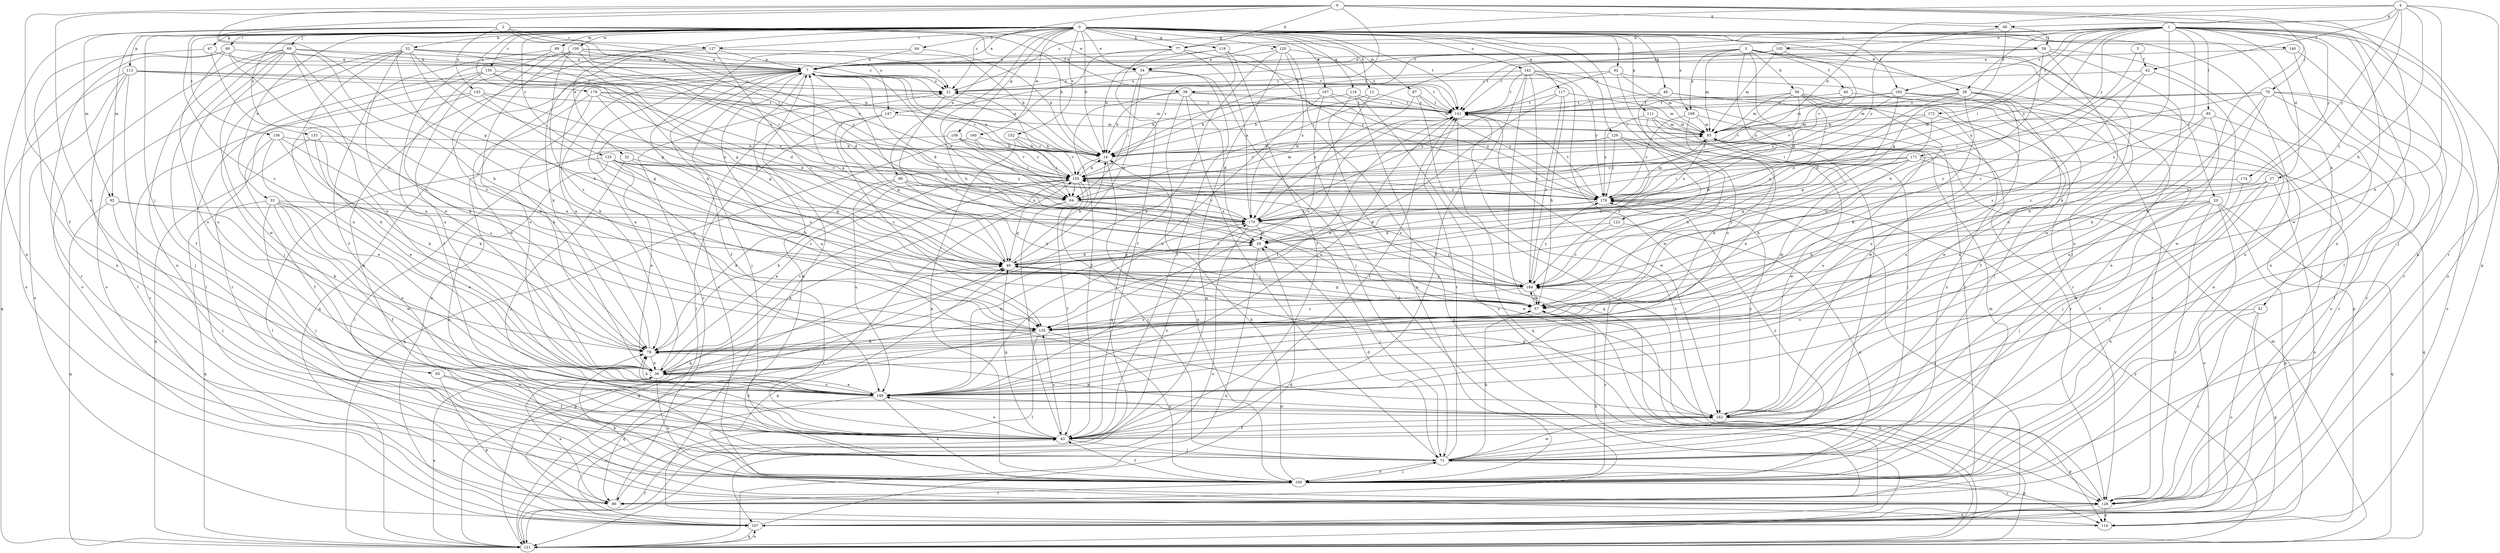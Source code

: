 strict digraph  {
0;
1;
2;
3;
4;
5;
6;
7;
12;
14;
20;
21;
26;
27;
29;
32;
33;
34;
36;
39;
40;
42;
43;
46;
47;
48;
49;
51;
52;
56;
57;
59;
60;
62;
64;
65;
69;
70;
71;
77;
78;
84;
85;
86;
87;
89;
92;
93;
99;
100;
102;
107;
109;
111;
113;
114;
116;
117;
119;
120;
121;
122;
125;
127;
128;
129;
133;
135;
136;
140;
141;
142;
143;
147;
149;
150;
152;
155;
159;
160;
162;
167;
168;
170;
171;
172;
174;
176;
178;
183;
184;
0 -> 7  [label=a];
0 -> 12  [label=b];
0 -> 14  [label=b];
0 -> 26  [label=d];
0 -> 32  [label=e];
0 -> 33  [label=e];
0 -> 34  [label=e];
0 -> 46  [label=g];
0 -> 51  [label=h];
0 -> 52  [label=h];
0 -> 59  [label=i];
0 -> 60  [label=i];
0 -> 62  [label=i];
0 -> 65  [label=j];
0 -> 69  [label=j];
0 -> 77  [label=k];
0 -> 84  [label=l];
0 -> 87  [label=m];
0 -> 89  [label=m];
0 -> 92  [label=m];
0 -> 99  [label=n];
0 -> 100  [label=n];
0 -> 109  [label=p];
0 -> 111  [label=p];
0 -> 113  [label=p];
0 -> 116  [label=q];
0 -> 117  [label=q];
0 -> 119  [label=q];
0 -> 120  [label=q];
0 -> 122  [label=r];
0 -> 125  [label=r];
0 -> 127  [label=r];
0 -> 129  [label=s];
0 -> 133  [label=s];
0 -> 135  [label=s];
0 -> 136  [label=t];
0 -> 140  [label=t];
0 -> 141  [label=t];
0 -> 142  [label=u];
0 -> 150  [label=v];
0 -> 152  [label=v];
0 -> 155  [label=v];
0 -> 159  [label=w];
0 -> 160  [label=w];
0 -> 167  [label=x];
0 -> 168  [label=x];
0 -> 178  [label=z];
0 -> 183  [label=z];
1 -> 26  [label=d];
1 -> 27  [label=d];
1 -> 34  [label=e];
1 -> 39  [label=f];
1 -> 64  [label=i];
1 -> 70  [label=j];
1 -> 71  [label=j];
1 -> 77  [label=k];
1 -> 85  [label=l];
1 -> 86  [label=l];
1 -> 100  [label=n];
1 -> 102  [label=o];
1 -> 107  [label=o];
1 -> 135  [label=s];
1 -> 162  [label=w];
1 -> 171  [label=y];
1 -> 172  [label=y];
1 -> 174  [label=y];
1 -> 176  [label=y];
1 -> 183  [label=z];
1 -> 184  [label=z];
2 -> 14  [label=b];
2 -> 34  [label=e];
2 -> 39  [label=f];
2 -> 47  [label=g];
2 -> 92  [label=m];
2 -> 100  [label=n];
2 -> 127  [label=r];
2 -> 143  [label=u];
2 -> 147  [label=u];
2 -> 176  [label=y];
3 -> 20  [label=c];
3 -> 29  [label=d];
3 -> 34  [label=e];
3 -> 40  [label=f];
3 -> 56  [label=h];
3 -> 64  [label=i];
3 -> 71  [label=j];
3 -> 93  [label=m];
3 -> 100  [label=n];
3 -> 147  [label=u];
3 -> 168  [label=x];
3 -> 170  [label=x];
4 -> 14  [label=b];
4 -> 21  [label=c];
4 -> 36  [label=e];
4 -> 42  [label=f];
4 -> 48  [label=g];
4 -> 57  [label=h];
4 -> 128  [label=r];
4 -> 176  [label=y];
4 -> 184  [label=z];
5 -> 42  [label=f];
5 -> 170  [label=x];
6 -> 14  [label=b];
6 -> 21  [label=c];
6 -> 43  [label=f];
6 -> 48  [label=g];
6 -> 49  [label=g];
6 -> 64  [label=i];
6 -> 77  [label=k];
6 -> 100  [label=n];
6 -> 114  [label=p];
6 -> 149  [label=u];
6 -> 162  [label=w];
7 -> 21  [label=c];
7 -> 29  [label=d];
7 -> 43  [label=f];
7 -> 71  [label=j];
7 -> 78  [label=k];
7 -> 100  [label=n];
7 -> 121  [label=q];
7 -> 141  [label=t];
7 -> 149  [label=u];
7 -> 155  [label=v];
7 -> 170  [label=x];
7 -> 184  [label=z];
12 -> 14  [label=b];
12 -> 135  [label=s];
12 -> 141  [label=t];
14 -> 7  [label=a];
14 -> 100  [label=n];
14 -> 155  [label=v];
20 -> 57  [label=h];
20 -> 71  [label=j];
20 -> 100  [label=n];
20 -> 107  [label=o];
20 -> 114  [label=p];
20 -> 121  [label=q];
20 -> 128  [label=r];
20 -> 170  [label=x];
21 -> 141  [label=t];
21 -> 184  [label=z];
26 -> 29  [label=d];
26 -> 43  [label=f];
26 -> 78  [label=k];
26 -> 141  [label=t];
26 -> 149  [label=u];
26 -> 162  [label=w];
26 -> 176  [label=y];
27 -> 43  [label=f];
27 -> 71  [label=j];
27 -> 107  [label=o];
27 -> 135  [label=s];
27 -> 176  [label=y];
29 -> 49  [label=g];
29 -> 121  [label=q];
32 -> 71  [label=j];
32 -> 135  [label=s];
32 -> 155  [label=v];
33 -> 36  [label=e];
33 -> 43  [label=f];
33 -> 71  [label=j];
33 -> 121  [label=q];
33 -> 149  [label=u];
33 -> 162  [label=w];
33 -> 170  [label=x];
34 -> 21  [label=c];
34 -> 43  [label=f];
34 -> 49  [label=g];
34 -> 64  [label=i];
34 -> 71  [label=j];
36 -> 7  [label=a];
36 -> 93  [label=m];
36 -> 100  [label=n];
36 -> 141  [label=t];
36 -> 149  [label=u];
36 -> 155  [label=v];
39 -> 14  [label=b];
39 -> 29  [label=d];
39 -> 43  [label=f];
39 -> 71  [label=j];
39 -> 93  [label=m];
39 -> 121  [label=q];
39 -> 141  [label=t];
40 -> 128  [label=r];
40 -> 141  [label=t];
40 -> 155  [label=v];
42 -> 21  [label=c];
42 -> 135  [label=s];
42 -> 162  [label=w];
42 -> 184  [label=z];
43 -> 49  [label=g];
43 -> 71  [label=j];
43 -> 78  [label=k];
43 -> 135  [label=s];
43 -> 141  [label=t];
43 -> 149  [label=u];
43 -> 170  [label=x];
46 -> 100  [label=n];
46 -> 114  [label=p];
46 -> 141  [label=t];
46 -> 184  [label=z];
47 -> 7  [label=a];
47 -> 100  [label=n];
47 -> 184  [label=z];
48 -> 49  [label=g];
48 -> 176  [label=y];
48 -> 59  [label=l];
49 -> 7  [label=a];
49 -> 14  [label=b];
49 -> 29  [label=d];
49 -> 184  [label=z];
51 -> 107  [label=o];
51 -> 114  [label=p];
51 -> 128  [label=r];
51 -> 135  [label=s];
52 -> 7  [label=a];
52 -> 21  [label=c];
52 -> 36  [label=e];
52 -> 49  [label=g];
52 -> 57  [label=h];
52 -> 64  [label=i];
52 -> 71  [label=j];
52 -> 107  [label=o];
52 -> 135  [label=s];
52 -> 149  [label=u];
56 -> 49  [label=g];
56 -> 64  [label=i];
56 -> 71  [label=j];
56 -> 93  [label=m];
56 -> 135  [label=s];
56 -> 141  [label=t];
56 -> 155  [label=v];
56 -> 162  [label=w];
57 -> 49  [label=g];
57 -> 135  [label=s];
57 -> 184  [label=z];
59 -> 7  [label=a];
59 -> 57  [label=h];
59 -> 78  [label=k];
59 -> 128  [label=r];
59 -> 141  [label=t];
59 -> 162  [label=w];
60 -> 7  [label=a];
60 -> 107  [label=o];
60 -> 128  [label=r];
60 -> 135  [label=s];
60 -> 149  [label=u];
60 -> 176  [label=y];
62 -> 21  [label=c];
62 -> 86  [label=l];
62 -> 128  [label=r];
62 -> 149  [label=u];
62 -> 170  [label=x];
64 -> 43  [label=f];
64 -> 49  [label=g];
64 -> 162  [label=w];
64 -> 170  [label=x];
65 -> 43  [label=f];
65 -> 114  [label=p];
65 -> 149  [label=u];
69 -> 7  [label=a];
69 -> 14  [label=b];
69 -> 36  [label=e];
69 -> 43  [label=f];
69 -> 57  [label=h];
69 -> 100  [label=n];
69 -> 107  [label=o];
69 -> 135  [label=s];
69 -> 149  [label=u];
69 -> 162  [label=w];
70 -> 64  [label=i];
70 -> 78  [label=k];
70 -> 86  [label=l];
70 -> 93  [label=m];
70 -> 107  [label=o];
70 -> 128  [label=r];
70 -> 141  [label=t];
70 -> 149  [label=u];
71 -> 29  [label=d];
71 -> 57  [label=h];
71 -> 100  [label=n];
71 -> 114  [label=p];
71 -> 141  [label=t];
71 -> 162  [label=w];
71 -> 176  [label=y];
77 -> 7  [label=a];
77 -> 43  [label=f];
77 -> 57  [label=h];
77 -> 141  [label=t];
77 -> 170  [label=x];
78 -> 7  [label=a];
78 -> 36  [label=e];
84 -> 7  [label=a];
84 -> 14  [label=b];
84 -> 57  [label=h];
85 -> 57  [label=h];
85 -> 93  [label=m];
85 -> 128  [label=r];
85 -> 149  [label=u];
85 -> 184  [label=z];
86 -> 21  [label=c];
86 -> 36  [label=e];
86 -> 57  [label=h];
87 -> 128  [label=r];
87 -> 141  [label=t];
87 -> 170  [label=x];
87 -> 176  [label=y];
89 -> 7  [label=a];
89 -> 43  [label=f];
89 -> 49  [label=g];
89 -> 149  [label=u];
92 -> 71  [label=j];
92 -> 78  [label=k];
92 -> 121  [label=q];
92 -> 170  [label=x];
93 -> 14  [label=b];
93 -> 149  [label=u];
93 -> 170  [label=x];
99 -> 57  [label=h];
99 -> 64  [label=i];
99 -> 78  [label=k];
99 -> 149  [label=u];
99 -> 170  [label=x];
100 -> 14  [label=b];
100 -> 21  [label=c];
100 -> 43  [label=f];
100 -> 71  [label=j];
100 -> 86  [label=l];
100 -> 93  [label=m];
100 -> 128  [label=r];
100 -> 184  [label=z];
102 -> 7  [label=a];
102 -> 93  [label=m];
102 -> 141  [label=t];
102 -> 149  [label=u];
102 -> 155  [label=v];
107 -> 7  [label=a];
107 -> 29  [label=d];
107 -> 49  [label=g];
107 -> 121  [label=q];
107 -> 176  [label=y];
109 -> 14  [label=b];
109 -> 64  [label=i];
109 -> 86  [label=l];
109 -> 155  [label=v];
111 -> 36  [label=e];
111 -> 43  [label=f];
111 -> 71  [label=j];
111 -> 93  [label=m];
111 -> 176  [label=y];
113 -> 21  [label=c];
113 -> 71  [label=j];
113 -> 86  [label=l];
113 -> 107  [label=o];
113 -> 121  [label=q];
113 -> 155  [label=v];
113 -> 170  [label=x];
114 -> 7  [label=a];
114 -> 49  [label=g];
116 -> 14  [label=b];
116 -> 100  [label=n];
116 -> 107  [label=o];
116 -> 121  [label=q];
116 -> 141  [label=t];
117 -> 36  [label=e];
117 -> 57  [label=h];
117 -> 93  [label=m];
117 -> 141  [label=t];
117 -> 184  [label=z];
119 -> 7  [label=a];
119 -> 14  [label=b];
119 -> 43  [label=f];
119 -> 155  [label=v];
119 -> 176  [label=y];
120 -> 7  [label=a];
120 -> 36  [label=e];
120 -> 121  [label=q];
120 -> 128  [label=r];
120 -> 141  [label=t];
120 -> 170  [label=x];
121 -> 36  [label=e];
121 -> 43  [label=f];
121 -> 49  [label=g];
121 -> 57  [label=h];
121 -> 93  [label=m];
121 -> 107  [label=o];
121 -> 155  [label=v];
121 -> 176  [label=y];
122 -> 29  [label=d];
122 -> 100  [label=n];
122 -> 184  [label=z];
125 -> 36  [label=e];
125 -> 49  [label=g];
125 -> 57  [label=h];
125 -> 86  [label=l];
125 -> 100  [label=n];
125 -> 155  [label=v];
125 -> 176  [label=y];
125 -> 184  [label=z];
127 -> 7  [label=a];
127 -> 14  [label=b];
127 -> 78  [label=k];
127 -> 100  [label=n];
127 -> 184  [label=z];
128 -> 78  [label=k];
128 -> 107  [label=o];
128 -> 114  [label=p];
128 -> 141  [label=t];
129 -> 14  [label=b];
129 -> 57  [label=h];
129 -> 155  [label=v];
129 -> 162  [label=w];
129 -> 176  [label=y];
129 -> 184  [label=z];
133 -> 14  [label=b];
133 -> 36  [label=e];
133 -> 78  [label=k];
133 -> 121  [label=q];
135 -> 78  [label=k];
135 -> 86  [label=l];
135 -> 100  [label=n];
135 -> 121  [label=q];
136 -> 14  [label=b];
136 -> 36  [label=e];
136 -> 43  [label=f];
136 -> 78  [label=k];
136 -> 135  [label=s];
140 -> 7  [label=a];
140 -> 100  [label=n];
140 -> 128  [label=r];
141 -> 93  [label=m];
141 -> 121  [label=q];
141 -> 149  [label=u];
141 -> 162  [label=w];
142 -> 21  [label=c];
142 -> 43  [label=f];
142 -> 93  [label=m];
142 -> 121  [label=q];
142 -> 141  [label=t];
142 -> 162  [label=w];
142 -> 176  [label=y];
142 -> 184  [label=z];
143 -> 49  [label=g];
143 -> 78  [label=k];
143 -> 128  [label=r];
143 -> 141  [label=t];
143 -> 170  [label=x];
147 -> 49  [label=g];
147 -> 86  [label=l];
147 -> 93  [label=m];
147 -> 135  [label=s];
149 -> 36  [label=e];
149 -> 78  [label=k];
149 -> 100  [label=n];
149 -> 107  [label=o];
149 -> 141  [label=t];
149 -> 162  [label=w];
149 -> 170  [label=x];
150 -> 21  [label=c];
150 -> 29  [label=d];
150 -> 49  [label=g];
150 -> 78  [label=k];
150 -> 86  [label=l];
150 -> 128  [label=r];
152 -> 14  [label=b];
152 -> 64  [label=i];
152 -> 100  [label=n];
152 -> 155  [label=v];
155 -> 7  [label=a];
155 -> 14  [label=b];
155 -> 36  [label=e];
155 -> 43  [label=f];
155 -> 64  [label=i];
155 -> 71  [label=j];
155 -> 78  [label=k];
155 -> 93  [label=m];
155 -> 121  [label=q];
155 -> 176  [label=y];
159 -> 7  [label=a];
159 -> 21  [label=c];
159 -> 29  [label=d];
159 -> 36  [label=e];
159 -> 43  [label=f];
159 -> 64  [label=i];
159 -> 135  [label=s];
159 -> 149  [label=u];
160 -> 14  [label=b];
160 -> 64  [label=i];
160 -> 121  [label=q];
160 -> 155  [label=v];
162 -> 7  [label=a];
162 -> 43  [label=f];
162 -> 49  [label=g];
162 -> 78  [label=k];
162 -> 114  [label=p];
162 -> 176  [label=y];
167 -> 14  [label=b];
167 -> 86  [label=l];
167 -> 141  [label=t];
167 -> 149  [label=u];
167 -> 176  [label=y];
168 -> 78  [label=k];
168 -> 93  [label=m];
168 -> 128  [label=r];
168 -> 176  [label=y];
170 -> 29  [label=d];
170 -> 71  [label=j];
170 -> 107  [label=o];
170 -> 141  [label=t];
170 -> 155  [label=v];
170 -> 184  [label=z];
171 -> 49  [label=g];
171 -> 57  [label=h];
171 -> 64  [label=i];
171 -> 71  [label=j];
171 -> 121  [label=q];
171 -> 155  [label=v];
171 -> 184  [label=z];
172 -> 49  [label=g];
172 -> 64  [label=i];
172 -> 93  [label=m];
172 -> 149  [label=u];
174 -> 162  [label=w];
174 -> 176  [label=y];
176 -> 21  [label=c];
176 -> 29  [label=d];
176 -> 93  [label=m];
176 -> 141  [label=t];
176 -> 170  [label=x];
178 -> 29  [label=d];
178 -> 36  [label=e];
178 -> 49  [label=g];
178 -> 78  [label=k];
178 -> 93  [label=m];
178 -> 141  [label=t];
183 -> 14  [label=b];
183 -> 29  [label=d];
183 -> 93  [label=m];
183 -> 100  [label=n];
183 -> 107  [label=o];
183 -> 141  [label=t];
184 -> 57  [label=h];
184 -> 135  [label=s];
184 -> 155  [label=v];
184 -> 176  [label=y];
}
